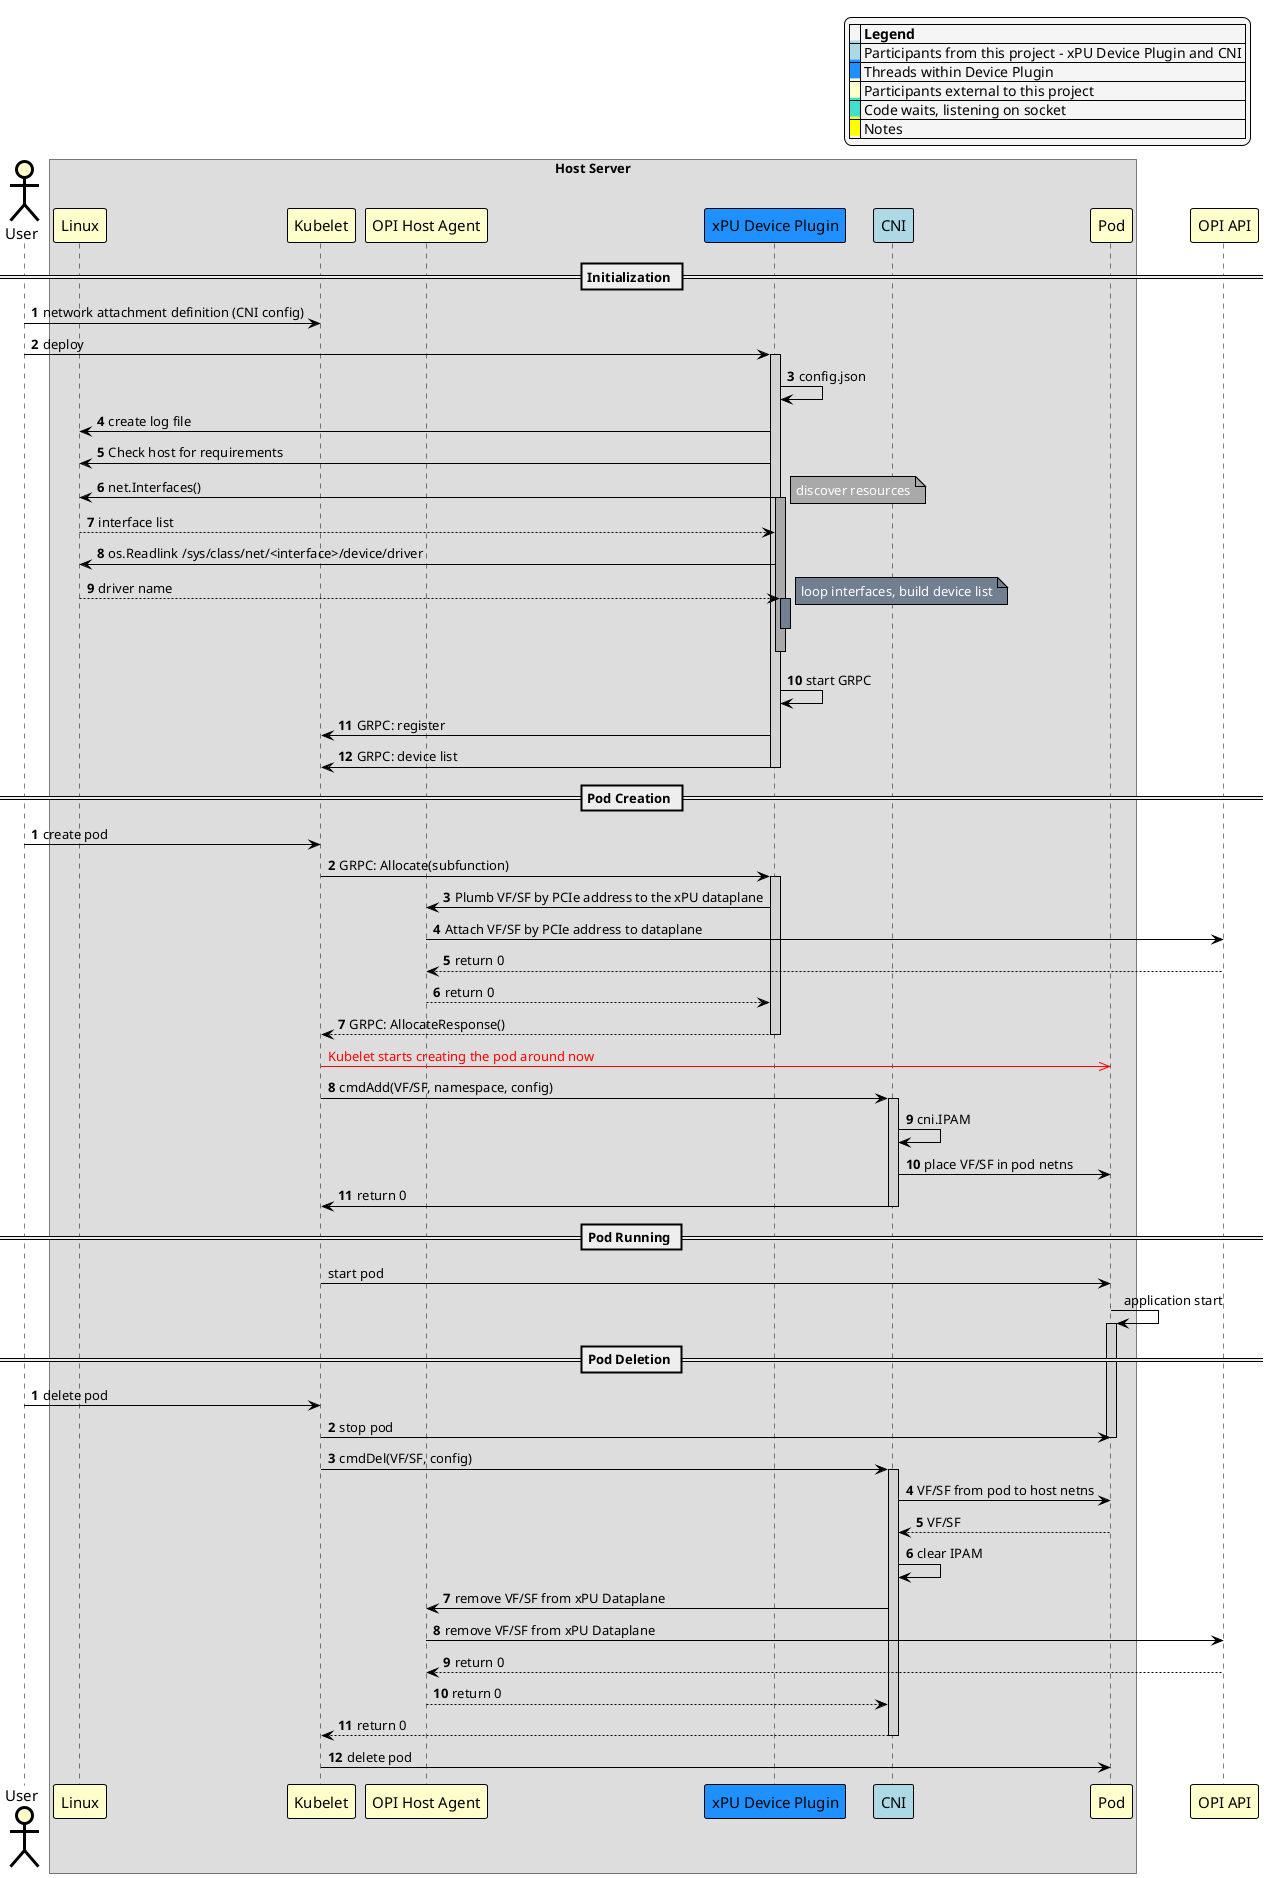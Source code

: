 @startuml

skinparam noteBorderColor Black
skinparam noteBorderThickness 1
skinparam noteBackgroundColor Yellow
skinparam legendBackgroundColor WhiteSmoke

skinparam sequence {
	BoxBorderColor Black
	BoxFontSize 20

	ArrowColor Black
	ArrowThickness 1

	ActorBorderColor Black
	ActorBorderThickness 3
	ActorBackgroundColor Business
	ActorFontSize 15

	ParticipantBorderColor Black
	ParticipantBorderThickness 1
	ParticipantBackgroundColor Business
	ParticipantFontSize 15

	LifeLineBorderColor Black
	LifeLineBorderThickness 1
	LifeLineBackgroundColor LightGray
}


 legend top right
|= |= Legend |
|<back:LightBlue>   </back>| Participants from this project - xPU Device Plugin and CNI |
|<back:Dodgerblue>   </back>| Threads within Device Plugin |
|<back:Business>   </back>| Participants external to this project |
|<back:Turquoise>   </back>| Code waits, listening on socket |
|<back:Yellow>   </back>| Notes |
endlegend



actor "User"
box "Host Server"
	participant "Linux"
	participant "Kubelet"
	participant "OPI Host Agent"
	participant "xPU Device Plugin" #dodgerblue
participant "CNI" #LightBlue
participant "Pod"
end box

== Initialization ==
autonumber

"User" -> "Kubelet": network attachment definition (CNI config)
"User" -> "xPU Device Plugin": deploy
activate "xPU Device Plugin"

"xPU Device Plugin" -> "xPU Device Plugin": config.json
"xPU Device Plugin" -> "Linux": create log file
"xPU Device Plugin" -> "Linux" : Check host for requirements
"xPU Device Plugin" -> "Linux": net.Interfaces()

activate "xPU Device Plugin" #DarkGray
note right #DarkGray: <color #White>discover resources</color>

"Linux" --> "xPU Device Plugin": interface list

"xPU Device Plugin" -> "Linux" : os.Readlink /sys/class/net/<interface>/device/driver
"Linux" --> "xPU Device Plugin" : driver name

activate "xPU Device Plugin" #SlateGray
note right #SlateGray: <color #White>loop interfaces, build device list</color>

deactivate "xPU Device Plugin"

autonumber stop
"xPU Device Plugin" [hidden]-> "xPU Device Plugin"
autonumber resume

deactivate "xPU Device Plugin"

"xPU Device Plugin" -> "xPU Device Plugin": start GRPC
"xPU Device Plugin" -> "Kubelet": GRPC: register
"xPU Device Plugin" -> "Kubelet": GRPC: device list

deactivate "xPU Device Plugin"

== Pod Creation ==
autonumber

"User" -> "Kubelet": create pod
"Kubelet" -> "xPU Device Plugin": GRPC: Allocate(subfunction)
activate "xPU Device Plugin"

"xPU Device Plugin" -> "OPI Host Agent" : Plumb VF/SF by PCIe address to the xPU dataplane
"OPI Host Agent"->"OPI API": Attach VF/SF by PCIe address to dataplane
"OPI API"--> "OPI Host Agent": return 0
"OPI Host Agent" --> "xPU Device Plugin" : return 0
"xPU Device Plugin" --> "Kubelet": GRPC: AllocateResponse()
deactivate "xPU Device Plugin"

autonumber stop
"Kubelet" -[#Red]>> "Pod" : <color:Red>Kubelet starts creating the pod around now
autonumber resume

"Kubelet" -> "CNI" : cmdAdd(VF/SF, namespace, config)
activate "CNI"
"CNI" -> "CNI" : cni.IPAM

"CNI" -> "Pod" : place VF/SF in pod netns
"CNI" -> "Kubelet" : return 0

deactivate "CNI"

autonumber stop

== Pod Running ==

"Kubelet" -> "Pod" : start pod
"Pod" -> "Pod" : application start
activate "Pod"


== Pod Deletion ==
autonumber

"User" -> "Kubelet": delete pod
"Kubelet" -> "Pod" : stop pod
deactivate "Pod"
"Kubelet" -> "CNI" : cmdDel(VF/SF, config)
activate "CNI"
"CNI" -> "Pod" : VF/SF from pod to host netns
"Pod" --> "CNI" : VF/SF
"CNI" -> "CNI" : clear IPAM
"CNI" -> "OPI Host Agent": remove VF/SF from xPU Dataplane
"OPI Host Agent" -> "OPI API": remove VF/SF from xPU Dataplane
"OPI API" -->  "OPI Host Agent": return 0
"OPI Host Agent"--> "CNI": return 0
"CNI" --> "Kubelet": return 0
deactivate "CNI"

"Kubelet" -> "Pod" : delete pod
deactivate "Pod"

@enduml

